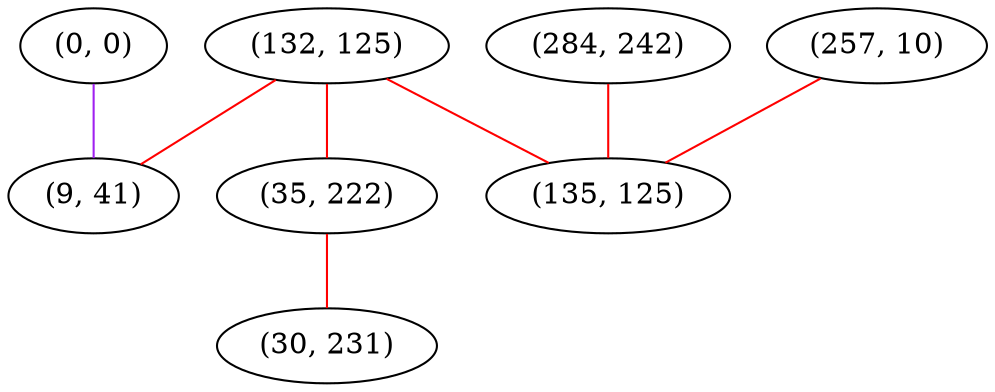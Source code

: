 graph "" {
"(132, 125)";
"(284, 242)";
"(0, 0)";
"(9, 41)";
"(35, 222)";
"(257, 10)";
"(135, 125)";
"(30, 231)";
"(132, 125)" -- "(135, 125)"  [color=red, key=0, weight=1];
"(132, 125)" -- "(9, 41)"  [color=red, key=0, weight=1];
"(132, 125)" -- "(35, 222)"  [color=red, key=0, weight=1];
"(284, 242)" -- "(135, 125)"  [color=red, key=0, weight=1];
"(0, 0)" -- "(9, 41)"  [color=purple, key=0, weight=4];
"(35, 222)" -- "(30, 231)"  [color=red, key=0, weight=1];
"(257, 10)" -- "(135, 125)"  [color=red, key=0, weight=1];
}
